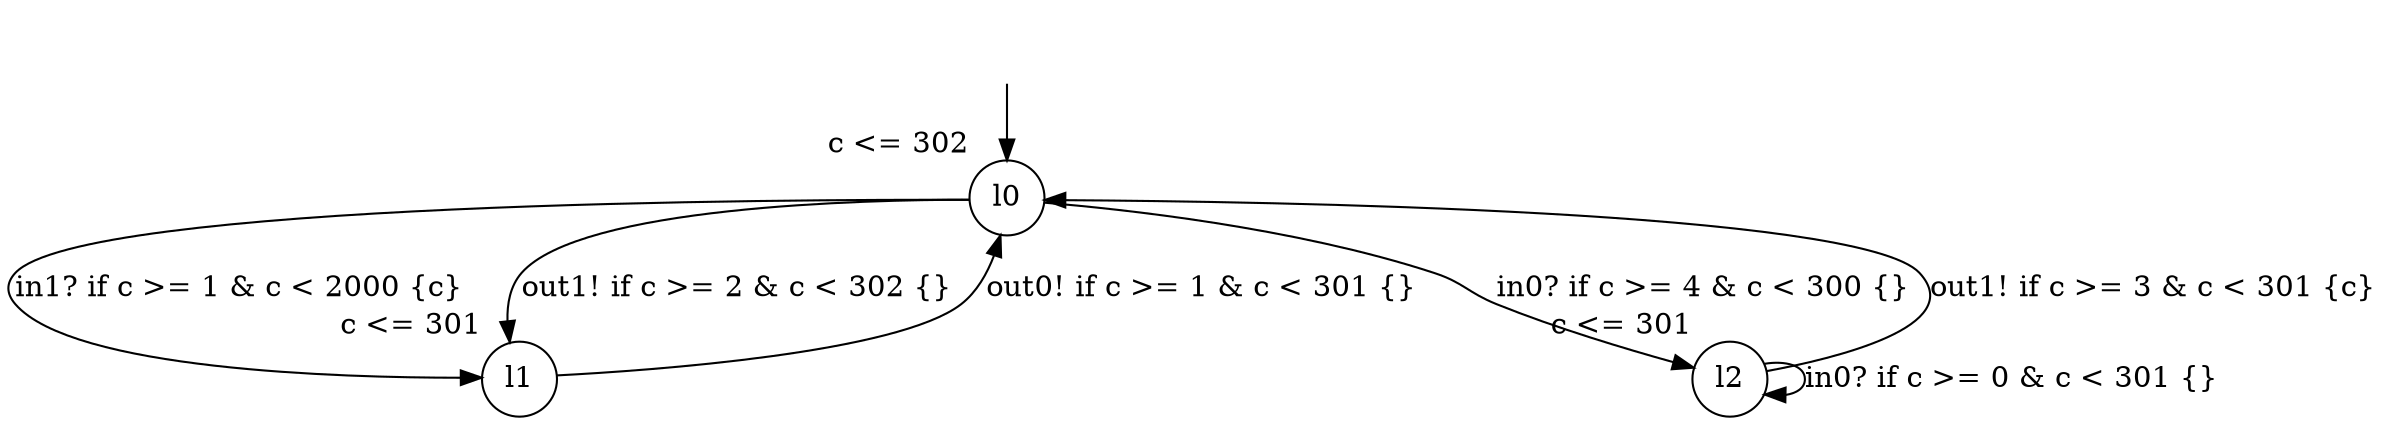 digraph g {
__start0 [label="" shape="none"];
l0 [shape="circle" margin=0 label="l0", xlabel="c <= 302"];
l1 [shape="circle" margin=0 label="l1", xlabel="c <= 301"];
l2 [shape="circle" margin=0 label="l2", xlabel="c <= 301"];
l0 -> l1 [label="in1? if c >= 1 & c < 2000 {c} "];
l0 -> l2 [label="in0? if c >= 4 & c < 300 {} "];
l0 -> l1 [label="out1! if c >= 2 & c < 302 {} "];
l1 -> l0 [label="out0! if c >= 1 & c < 301 {} "];
l2 -> l2 [label="in0? if c >= 0 & c < 301 {} "];
l2 -> l0 [label="out1! if c >= 3 & c < 301 {c} "];
__start0 -> l0;
}
